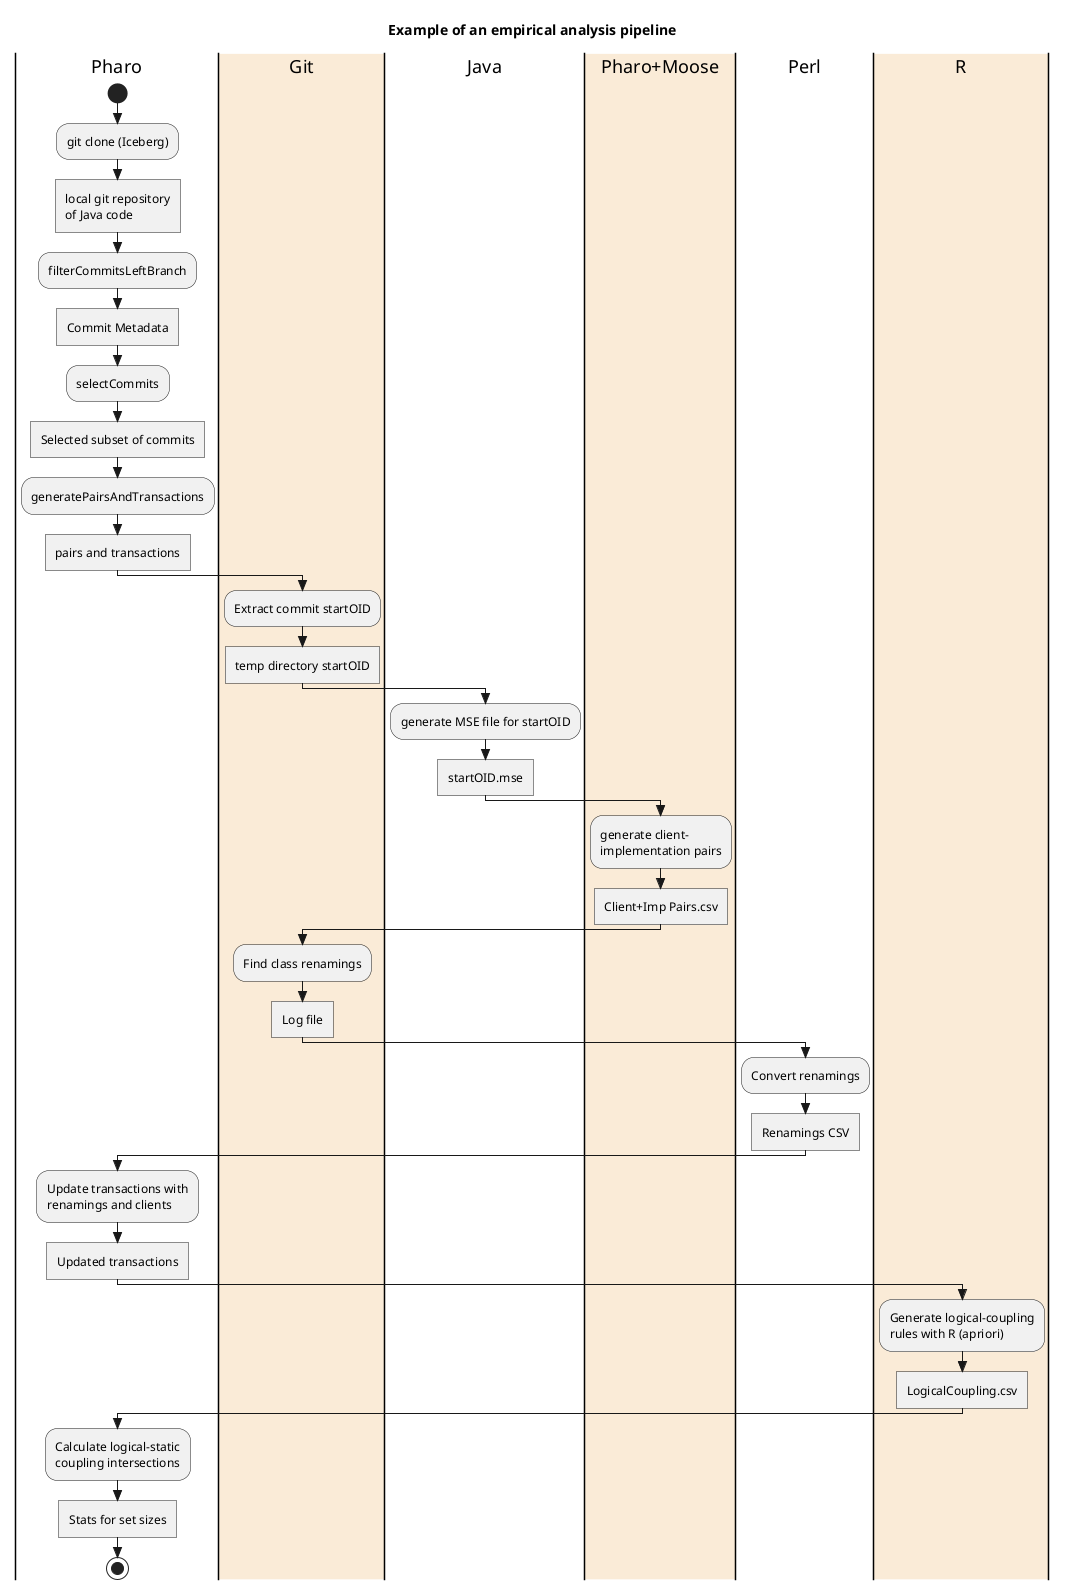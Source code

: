 @startuml
skinparam defaultFontName Arial
title Example of an empirical analysis pipeline
skinparam style strictuml
|Pharo|
start
:git clone (Iceberg);
:local git repository
of Java code]
:filterCommitsLeftBranch;
:Commit Metadata]
:selectCommits;
:Selected subset of commits]
:generatePairsAndTransactions;
:pairs and transactions]
|#antiquewhite|Git|
:Extract commit startOID;
:temp directory startOID]
|Java|
:generate MSE file for startOID;
:startOID.mse]
|#antiquewhite|Pharo+Moose|
:generate client-
implementation pairs;
:Client+Imp Pairs.csv]
|Git|
:Find class renamings;
:Log file]
|Perl|
:Convert renamings;
:Renamings CSV]
|Pharo|
:Update transactions with
renamings and clients;
:Updated transactions]
|#antiquewhite|R|
:Generate logical-coupling
rules with R (apriori);
:LogicalCoupling.csv]
|Pharo|
:Calculate logical-static 
coupling intersections;
:Stats for set sizes]
stop
@enduml